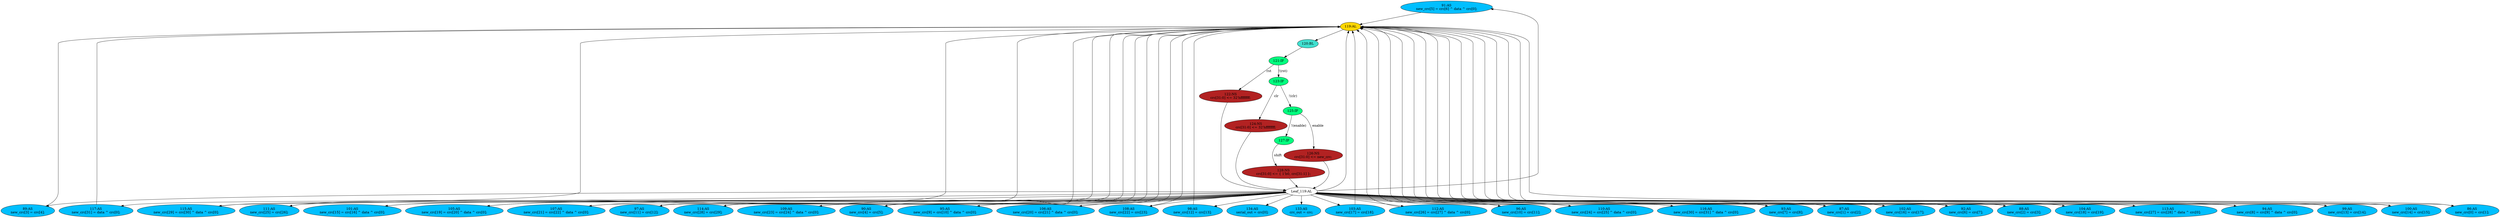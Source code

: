 strict digraph "compose( ,  )" {
	node [label="\N"];
	"91:AS"	 [ast="<pyverilog.vparser.ast.Assign object at 0x7f1e24d85310>",
		def_var="['new_crc']",
		fillcolor=deepskyblue,
		label="91:AS
new_crc[5] = crc[6] ^ data ^ crc[0];",
		statements="[]",
		style=filled,
		typ=Assign,
		use_var="['crc', 'data', 'crc']"];
	"119:AL"	 [ast="<pyverilog.vparser.ast.Always object at 0x7f1e246c9390>",
		clk_sens=True,
		fillcolor=gold,
		label="119:AL",
		sens="['clk', 'rst']",
		statements="[]",
		style=filled,
		typ=Always,
		use_var="['new_crc', 'enable', 'shift', 'crc', 'rst', 'clr']"];
	"91:AS" -> "119:AL";
	"104:AS"	 [ast="<pyverilog.vparser.ast.Assign object at 0x7f1e246d4550>",
		def_var="['new_crc']",
		fillcolor=deepskyblue,
		label="104:AS
new_crc[18] = crc[19];",
		statements="[]",
		style=filled,
		typ=Assign,
		use_var="['crc']"];
	"104:AS" -> "119:AL";
	"115:AS"	 [ast="<pyverilog.vparser.ast.Assign object at 0x7f1e246caa90>",
		def_var="['new_crc']",
		fillcolor=deepskyblue,
		label="115:AS
new_crc[29] = crc[30] ^ data ^ crc[0];",
		statements="[]",
		style=filled,
		typ=Assign,
		use_var="['crc', 'data', 'crc']"];
	"115:AS" -> "119:AL";
	"101:AS"	 [ast="<pyverilog.vparser.ast.Assign object at 0x7f1e24695e50>",
		def_var="['new_crc']",
		fillcolor=deepskyblue,
		label="101:AS
new_crc[15] = crc[16] ^ data ^ crc[0];",
		statements="[]",
		style=filled,
		typ=Assign,
		use_var="['crc', 'data', 'crc']"];
	"101:AS" -> "119:AL";
	"90:AS"	 [ast="<pyverilog.vparser.ast.Assign object at 0x7f1e26efd690>",
		def_var="['new_crc']",
		fillcolor=deepskyblue,
		label="90:AS
new_crc[4] = crc[5];",
		statements="[]",
		style=filled,
		typ=Assign,
		use_var="['crc']"];
	"90:AS" -> "119:AL";
	"108:AS"	 [ast="<pyverilog.vparser.ast.Assign object at 0x7f1e246c7310>",
		def_var="['new_crc']",
		fillcolor=deepskyblue,
		label="108:AS
new_crc[22] = crc[23];",
		statements="[]",
		style=filled,
		typ=Assign,
		use_var="['crc']"];
	"108:AS" -> "119:AL";
	"125:IF"	 [ast="<pyverilog.vparser.ast.IfStatement object at 0x7f1e246c9c90>",
		fillcolor=springgreen,
		label="125:IF",
		statements="[]",
		style=filled,
		typ=IfStatement];
	"126:NS"	 [ast="<pyverilog.vparser.ast.NonblockingSubstitution object at 0x7f1e246c9cd0>",
		fillcolor=firebrick,
		label="126:NS
crc[31:0] <= new_crc;",
		statements="[<pyverilog.vparser.ast.NonblockingSubstitution object at 0x7f1e246c9cd0>]",
		style=filled,
		typ=NonblockingSubstitution];
	"125:IF" -> "126:NS"	 [cond="['enable']",
		label=enable,
		lineno=125];
	"127:IF"	 [ast="<pyverilog.vparser.ast.IfStatement object at 0x7f1e246c9f90>",
		fillcolor=springgreen,
		label="127:IF",
		statements="[]",
		style=filled,
		typ=IfStatement];
	"125:IF" -> "127:IF"	 [cond="['enable']",
		label="!(enable)",
		lineno=125];
	"122:NS"	 [ast="<pyverilog.vparser.ast.NonblockingSubstitution object at 0x7f1e246c9610>",
		fillcolor=firebrick,
		label="122:NS
crc[31:0] <= 32'hffffffff;",
		statements="[<pyverilog.vparser.ast.NonblockingSubstitution object at 0x7f1e246c9610>]",
		style=filled,
		typ=NonblockingSubstitution];
	"Leaf_119:AL"	 [def_var="['crc']",
		label="Leaf_119:AL"];
	"122:NS" -> "Leaf_119:AL"	 [cond="[]",
		lineno=None];
	"121:IF"	 [ast="<pyverilog.vparser.ast.IfStatement object at 0x7f1e246c95d0>",
		fillcolor=springgreen,
		label="121:IF",
		statements="[]",
		style=filled,
		typ=IfStatement];
	"121:IF" -> "122:NS"	 [cond="['rst']",
		label=rst,
		lineno=121];
	"123:IF"	 [ast="<pyverilog.vparser.ast.IfStatement object at 0x7f1e246c9950>",
		fillcolor=springgreen,
		label="123:IF",
		statements="[]",
		style=filled,
		typ=IfStatement];
	"121:IF" -> "123:IF"	 [cond="['rst']",
		label="!(rst)",
		lineno=121];
	"86:AS"	 [ast="<pyverilog.vparser.ast.Assign object at 0x7f1e24ac1090>",
		def_var="['new_crc']",
		fillcolor=deepskyblue,
		label="86:AS
new_crc[0] = crc[1];",
		statements="[]",
		style=filled,
		typ=Assign,
		use_var="['crc']"];
	"86:AS" -> "119:AL";
	"114:AS"	 [ast="<pyverilog.vparser.ast.Assign object at 0x7f1e246ca6d0>",
		def_var="['new_crc']",
		fillcolor=deepskyblue,
		label="114:AS
new_crc[28] = crc[29];",
		statements="[]",
		style=filled,
		typ=Assign,
		use_var="['crc']"];
	"114:AS" -> "119:AL";
	"109:AS"	 [ast="<pyverilog.vparser.ast.Assign object at 0x7f1e246c76d0>",
		def_var="['new_crc']",
		fillcolor=deepskyblue,
		label="109:AS
new_crc[23] = crc[24] ^ data ^ crc[0];",
		statements="[]",
		style=filled,
		typ=Assign,
		use_var="['crc', 'data', 'crc']"];
	"109:AS" -> "119:AL";
	"106:AS"	 [ast="<pyverilog.vparser.ast.Assign object at 0x7f1e246d4cd0>",
		def_var="['new_crc']",
		fillcolor=deepskyblue,
		label="106:AS
new_crc[20] = crc[21] ^ data ^ crc[0];",
		statements="[]",
		style=filled,
		typ=Assign,
		use_var="['crc', 'data', 'crc']"];
	"106:AS" -> "119:AL";
	"98:AS"	 [ast="<pyverilog.vparser.ast.Assign object at 0x7f1e24695610>",
		def_var="['new_crc']",
		fillcolor=deepskyblue,
		label="98:AS
new_crc[12] = crc[13];",
		statements="[]",
		style=filled,
		typ=Assign,
		use_var="['crc']"];
	"98:AS" -> "119:AL";
	"89:AS"	 [ast="<pyverilog.vparser.ast.Assign object at 0x7f1e24d9cd50>",
		def_var="['new_crc']",
		fillcolor=deepskyblue,
		label="89:AS
new_crc[3] = crc[4];",
		statements="[]",
		style=filled,
		typ=Assign,
		use_var="['crc']"];
	"89:AS" -> "119:AL";
	"117:AS"	 [ast="<pyverilog.vparser.ast.Assign object at 0x7f1e246c9150>",
		def_var="['new_crc']",
		fillcolor=deepskyblue,
		label="117:AS
new_crc[31] = data ^ crc[0];",
		statements="[]",
		style=filled,
		typ=Assign,
		use_var="['data', 'crc']"];
	"117:AS" -> "119:AL";
	"111:AS"	 [ast="<pyverilog.vparser.ast.Assign object at 0x7f1e246c7cd0>",
		def_var="['new_crc']",
		fillcolor=deepskyblue,
		label="111:AS
new_crc[25] = crc[26];",
		statements="[]",
		style=filled,
		typ=Assign,
		use_var="['crc']"];
	"111:AS" -> "119:AL";
	"134:AS"	 [ast="<pyverilog.vparser.ast.Assign object at 0x7f1e24aa50d0>",
		def_var="['serial_out']",
		fillcolor=deepskyblue,
		label="134:AS
serial_out = crc[0];",
		statements="[]",
		style=filled,
		typ=Assign,
		use_var="['crc']"];
	"105:AS"	 [ast="<pyverilog.vparser.ast.Assign object at 0x7f1e246d4910>",
		def_var="['new_crc']",
		fillcolor=deepskyblue,
		label="105:AS
new_crc[19] = crc[20] ^ data ^ crc[0];",
		statements="[]",
		style=filled,
		typ=Assign,
		use_var="['crc', 'data', 'crc']"];
	"105:AS" -> "119:AL";
	"95:AS"	 [ast="<pyverilog.vparser.ast.Assign object at 0x7f1e24d85f10>",
		def_var="['new_crc']",
		fillcolor=deepskyblue,
		label="95:AS
new_crc[9] = crc[10] ^ data ^ crc[0];",
		statements="[]",
		style=filled,
		typ=Assign,
		use_var="['crc', 'data', 'crc']"];
	"95:AS" -> "119:AL";
	"128:NS"	 [ast="<pyverilog.vparser.ast.NonblockingSubstitution object at 0x7f1e24aa5210>",
		fillcolor=firebrick,
		label="128:NS
crc[31:0] <= { 1'b0, crc[31:1] };",
		statements="[<pyverilog.vparser.ast.NonblockingSubstitution object at 0x7f1e24aa5210>]",
		style=filled,
		typ=NonblockingSubstitution];
	"128:NS" -> "Leaf_119:AL"	 [cond="[]",
		lineno=None];
	"99:AS"	 [ast="<pyverilog.vparser.ast.Assign object at 0x7f1e24695850>",
		def_var="['new_crc']",
		fillcolor=deepskyblue,
		label="99:AS
new_crc[13] = crc[14];",
		statements="[]",
		style=filled,
		typ=Assign,
		use_var="['crc']"];
	"99:AS" -> "119:AL";
	"103:AS"	 [ast="<pyverilog.vparser.ast.Assign object at 0x7f1e246d4310>",
		def_var="['new_crc']",
		fillcolor=deepskyblue,
		label="103:AS
new_crc[17] = crc[18];",
		statements="[]",
		style=filled,
		typ=Assign,
		use_var="['crc']"];
	"103:AS" -> "119:AL";
	"96:AS"	 [ast="<pyverilog.vparser.ast.Assign object at 0x7f1e24695190>",
		def_var="['new_crc']",
		fillcolor=deepskyblue,
		label="96:AS
new_crc[10] = crc[11];",
		statements="[]",
		style=filled,
		typ=Assign,
		use_var="['crc']"];
	"96:AS" -> "119:AL";
	"126:NS" -> "Leaf_119:AL"	 [cond="[]",
		lineno=None];
	"116:AS"	 [ast="<pyverilog.vparser.ast.Assign object at 0x7f1e246cae50>",
		def_var="['new_crc']",
		fillcolor=deepskyblue,
		label="116:AS
new_crc[30] = crc[31] ^ data ^ crc[0];",
		statements="[]",
		style=filled,
		typ=Assign,
		use_var="['crc', 'data', 'crc']"];
	"116:AS" -> "119:AL";
	"87:AS"	 [ast="<pyverilog.vparser.ast.Assign object at 0x7f1e24ab7bd0>",
		def_var="['new_crc']",
		fillcolor=deepskyblue,
		label="87:AS
new_crc[1] = crc[2];",
		statements="[]",
		style=filled,
		typ=Assign,
		use_var="['crc']"];
	"87:AS" -> "119:AL";
	"88:AS"	 [ast="<pyverilog.vparser.ast.Assign object at 0x7f1e24ab7fd0>",
		def_var="['new_crc']",
		fillcolor=deepskyblue,
		label="88:AS
new_crc[2] = crc[3];",
		statements="[]",
		style=filled,
		typ=Assign,
		use_var="['crc']"];
	"88:AS" -> "119:AL";
	"133:AS"	 [ast="<pyverilog.vparser.ast.Assign object at 0x7f1e246c99d0>",
		def_var="['crc_out']",
		fillcolor=deepskyblue,
		label="133:AS
crc_out = crc;",
		statements="[]",
		style=filled,
		typ=Assign,
		use_var="['crc']"];
	"93:AS"	 [ast="<pyverilog.vparser.ast.Assign object at 0x7f1e24d85790>",
		def_var="['new_crc']",
		fillcolor=deepskyblue,
		label="93:AS
new_crc[7] = crc[8];",
		statements="[]",
		style=filled,
		typ=Assign,
		use_var="['crc']"];
	"93:AS" -> "119:AL";
	"102:AS"	 [ast="<pyverilog.vparser.ast.Assign object at 0x7f1e246d40d0>",
		def_var="['new_crc']",
		fillcolor=deepskyblue,
		label="102:AS
new_crc[16] = crc[17];",
		statements="[]",
		style=filled,
		typ=Assign,
		use_var="['crc']"];
	"102:AS" -> "119:AL";
	"120:BL"	 [ast="<pyverilog.vparser.ast.Block object at 0x7f1e246c93d0>",
		fillcolor=turquoise,
		label="120:BL",
		statements="[]",
		style=filled,
		typ=Block];
	"119:AL" -> "120:BL"	 [cond="[]",
		lineno=None];
	"92:AS"	 [ast="<pyverilog.vparser.ast.Assign object at 0x7f1e24d85550>",
		def_var="['new_crc']",
		fillcolor=deepskyblue,
		label="92:AS
new_crc[6] = crc[7];",
		statements="[]",
		style=filled,
		typ=Assign,
		use_var="['crc']"];
	"92:AS" -> "119:AL";
	"120:BL" -> "121:IF"	 [cond="[]",
		lineno=None];
	"113:AS"	 [ast="<pyverilog.vparser.ast.Assign object at 0x7f1e246ca490>",
		def_var="['new_crc']",
		fillcolor=deepskyblue,
		label="113:AS
new_crc[27] = crc[28] ^ data ^ crc[0];",
		statements="[]",
		style=filled,
		typ=Assign,
		use_var="['crc', 'data', 'crc']"];
	"113:AS" -> "119:AL";
	"123:IF" -> "125:IF"	 [cond="['clr']",
		label="!(clr)",
		lineno=123];
	"124:NS"	 [ast="<pyverilog.vparser.ast.NonblockingSubstitution object at 0x7f1e246c9990>",
		fillcolor=firebrick,
		label="124:NS
crc[31:0] <= 32'hffffffff;",
		statements="[<pyverilog.vparser.ast.NonblockingSubstitution object at 0x7f1e246c9990>]",
		style=filled,
		typ=NonblockingSubstitution];
	"123:IF" -> "124:NS"	 [cond="['clr']",
		label=clr,
		lineno=123];
	"124:NS" -> "Leaf_119:AL"	 [cond="[]",
		lineno=None];
	"94:AS"	 [ast="<pyverilog.vparser.ast.Assign object at 0x7f1e24d85b50>",
		def_var="['new_crc']",
		fillcolor=deepskyblue,
		label="94:AS
new_crc[8] = crc[9] ^ data ^ crc[0];",
		statements="[]",
		style=filled,
		typ=Assign,
		use_var="['crc', 'data', 'crc']"];
	"94:AS" -> "119:AL";
	"Leaf_119:AL" -> "91:AS";
	"Leaf_119:AL" -> "104:AS";
	"Leaf_119:AL" -> "115:AS";
	"Leaf_119:AL" -> "101:AS";
	"Leaf_119:AL" -> "90:AS";
	"Leaf_119:AL" -> "108:AS";
	"Leaf_119:AL" -> "86:AS";
	"Leaf_119:AL" -> "114:AS";
	"Leaf_119:AL" -> "109:AS";
	"Leaf_119:AL" -> "106:AS";
	"Leaf_119:AL" -> "98:AS";
	"Leaf_119:AL" -> "89:AS";
	"Leaf_119:AL" -> "117:AS";
	"Leaf_119:AL" -> "111:AS";
	"Leaf_119:AL" -> "134:AS";
	"Leaf_119:AL" -> "105:AS";
	"Leaf_119:AL" -> "95:AS";
	"Leaf_119:AL" -> "99:AS";
	"Leaf_119:AL" -> "103:AS";
	"Leaf_119:AL" -> "96:AS";
	"Leaf_119:AL" -> "116:AS";
	"Leaf_119:AL" -> "87:AS";
	"Leaf_119:AL" -> "88:AS";
	"Leaf_119:AL" -> "133:AS";
	"Leaf_119:AL" -> "93:AS";
	"Leaf_119:AL" -> "102:AS";
	"Leaf_119:AL" -> "119:AL";
	"Leaf_119:AL" -> "92:AS";
	"Leaf_119:AL" -> "113:AS";
	"Leaf_119:AL" -> "94:AS";
	"100:AS"	 [ast="<pyverilog.vparser.ast.Assign object at 0x7f1e24695a90>",
		def_var="['new_crc']",
		fillcolor=deepskyblue,
		label="100:AS
new_crc[14] = crc[15];",
		statements="[]",
		style=filled,
		typ=Assign,
		use_var="['crc']"];
	"Leaf_119:AL" -> "100:AS";
	"112:AS"	 [ast="<pyverilog.vparser.ast.Assign object at 0x7f1e246ca0d0>",
		def_var="['new_crc']",
		fillcolor=deepskyblue,
		label="112:AS
new_crc[26] = crc[27] ^ data ^ crc[0];",
		statements="[]",
		style=filled,
		typ=Assign,
		use_var="['crc', 'data', 'crc']"];
	"Leaf_119:AL" -> "112:AS";
	"110:AS"	 [ast="<pyverilog.vparser.ast.Assign object at 0x7f1e246c7a90>",
		def_var="['new_crc']",
		fillcolor=deepskyblue,
		label="110:AS
new_crc[24] = crc[25] ^ data ^ crc[0];",
		statements="[]",
		style=filled,
		typ=Assign,
		use_var="['crc', 'data', 'crc']"];
	"Leaf_119:AL" -> "110:AS";
	"107:AS"	 [ast="<pyverilog.vparser.ast.Assign object at 0x7f1e246c70d0>",
		def_var="['new_crc']",
		fillcolor=deepskyblue,
		label="107:AS
new_crc[21] = crc[22] ^ data ^ crc[0];",
		statements="[]",
		style=filled,
		typ=Assign,
		use_var="['crc', 'data', 'crc']"];
	"Leaf_119:AL" -> "107:AS";
	"97:AS"	 [ast="<pyverilog.vparser.ast.Assign object at 0x7f1e246953d0>",
		def_var="['new_crc']",
		fillcolor=deepskyblue,
		label="97:AS
new_crc[11] = crc[12];",
		statements="[]",
		style=filled,
		typ=Assign,
		use_var="['crc']"];
	"Leaf_119:AL" -> "97:AS";
	"127:IF" -> "128:NS"	 [cond="['shift']",
		label=shift,
		lineno=127];
	"100:AS" -> "119:AL";
	"112:AS" -> "119:AL";
	"110:AS" -> "119:AL";
	"107:AS" -> "119:AL";
	"97:AS" -> "119:AL";
}
